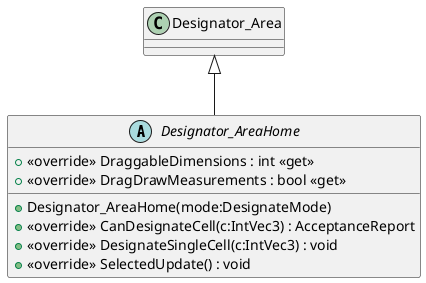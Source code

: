 @startuml
abstract class Designator_AreaHome {
    + <<override>> DraggableDimensions : int <<get>>
    + <<override>> DragDrawMeasurements : bool <<get>>
    + Designator_AreaHome(mode:DesignateMode)
    + <<override>> CanDesignateCell(c:IntVec3) : AcceptanceReport
    + <<override>> DesignateSingleCell(c:IntVec3) : void
    + <<override>> SelectedUpdate() : void
}
Designator_Area <|-- Designator_AreaHome
@enduml
